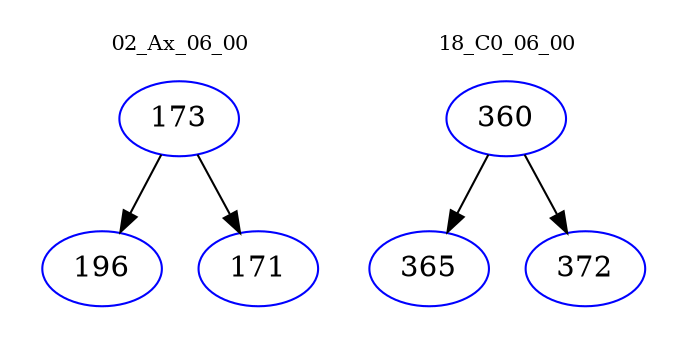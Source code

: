 digraph{
subgraph cluster_0 {
color = white
label = "02_Ax_06_00";
fontsize=10;
T0_173 [label="173", color="blue"]
T0_173 -> T0_196 [color="black"]
T0_196 [label="196", color="blue"]
T0_173 -> T0_171 [color="black"]
T0_171 [label="171", color="blue"]
}
subgraph cluster_1 {
color = white
label = "18_C0_06_00";
fontsize=10;
T1_360 [label="360", color="blue"]
T1_360 -> T1_365 [color="black"]
T1_365 [label="365", color="blue"]
T1_360 -> T1_372 [color="black"]
T1_372 [label="372", color="blue"]
}
}
